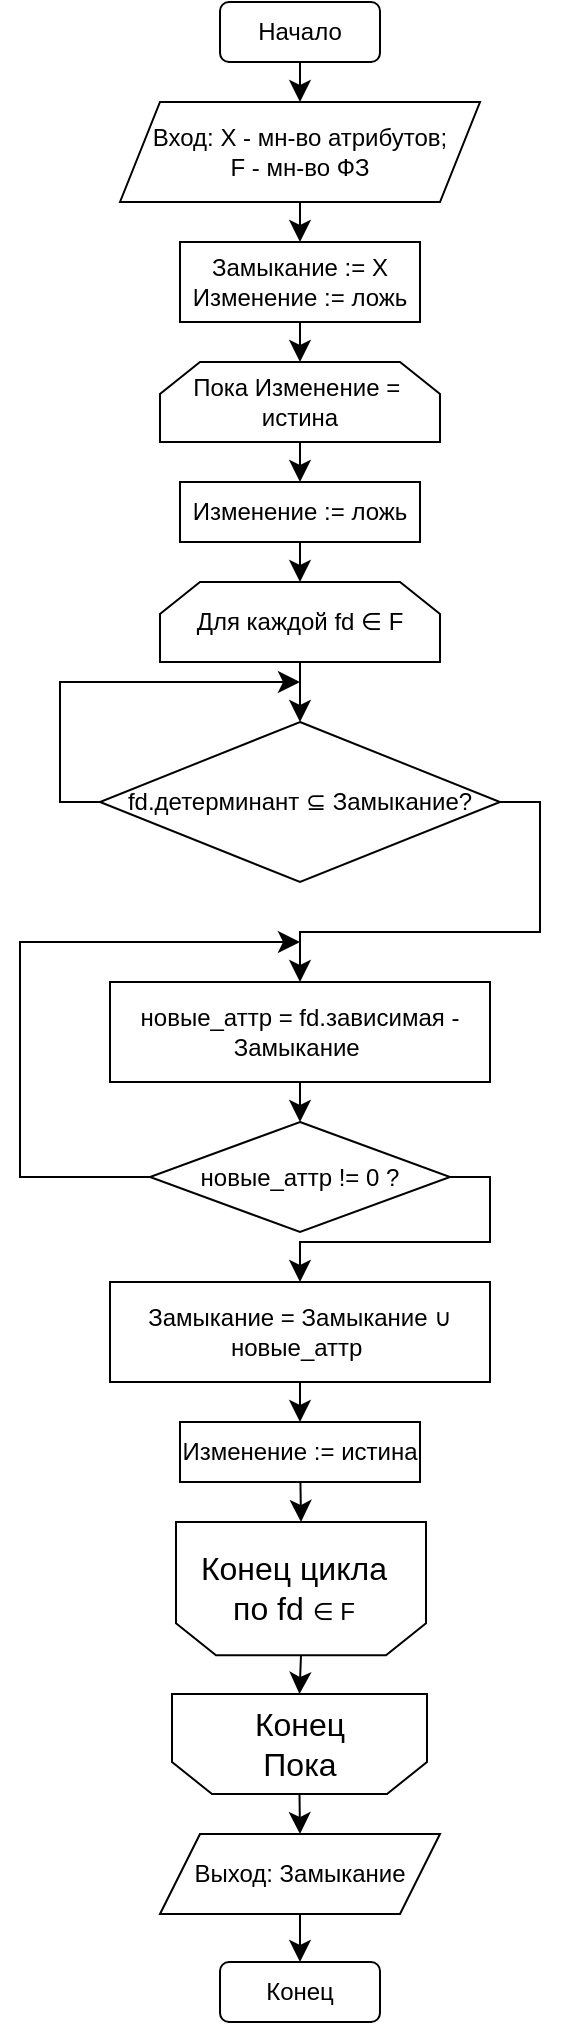 <mxfile version="27.1.1">
  <diagram name="Страница — 1" id="yxvooAZSalY6dUlZ2c_e">
    <mxGraphModel dx="853" dy="1032" grid="1" gridSize="10" guides="1" tooltips="1" connect="1" arrows="1" fold="1" page="1" pageScale="1" pageWidth="827" pageHeight="1169" math="0" shadow="0">
      <root>
        <mxCell id="0" />
        <mxCell id="1" parent="0" />
        <mxCell id="HLJOkULmmG-zA_QJz1kp-19" style="edgeStyle=none;curved=1;rounded=0;orthogonalLoop=1;jettySize=auto;html=1;entryX=0.5;entryY=0;entryDx=0;entryDy=0;fontSize=12;startSize=8;endSize=8;" edge="1" parent="1" source="HLJOkULmmG-zA_QJz1kp-1" target="HLJOkULmmG-zA_QJz1kp-2">
          <mxGeometry relative="1" as="geometry" />
        </mxCell>
        <mxCell id="HLJOkULmmG-zA_QJz1kp-1" value="Начало" style="rounded=1;whiteSpace=wrap;html=1;" vertex="1" parent="1">
          <mxGeometry x="200" y="110" width="80" height="30" as="geometry" />
        </mxCell>
        <mxCell id="HLJOkULmmG-zA_QJz1kp-20" style="edgeStyle=none;curved=1;rounded=0;orthogonalLoop=1;jettySize=auto;html=1;entryX=0.5;entryY=0;entryDx=0;entryDy=0;fontSize=12;startSize=8;endSize=8;" edge="1" parent="1" source="HLJOkULmmG-zA_QJz1kp-2" target="HLJOkULmmG-zA_QJz1kp-3">
          <mxGeometry relative="1" as="geometry" />
        </mxCell>
        <mxCell id="HLJOkULmmG-zA_QJz1kp-2" value="Вход: X - мн-во атрибутов;&lt;div&gt;F - мн-во ФЗ&lt;/div&gt;" style="shape=parallelogram;perimeter=parallelogramPerimeter;whiteSpace=wrap;html=1;fixedSize=1;" vertex="1" parent="1">
          <mxGeometry x="150" y="160" width="180" height="50" as="geometry" />
        </mxCell>
        <mxCell id="HLJOkULmmG-zA_QJz1kp-21" style="edgeStyle=none;curved=1;rounded=0;orthogonalLoop=1;jettySize=auto;html=1;entryX=0.5;entryY=0;entryDx=0;entryDy=0;fontSize=12;startSize=8;endSize=8;" edge="1" parent="1" source="HLJOkULmmG-zA_QJz1kp-3" target="HLJOkULmmG-zA_QJz1kp-4">
          <mxGeometry relative="1" as="geometry" />
        </mxCell>
        <mxCell id="HLJOkULmmG-zA_QJz1kp-3" value="Замыкание := X&lt;div&gt;Изменение := ложь&lt;/div&gt;" style="rounded=0;whiteSpace=wrap;html=1;" vertex="1" parent="1">
          <mxGeometry x="180" y="230" width="120" height="40" as="geometry" />
        </mxCell>
        <mxCell id="HLJOkULmmG-zA_QJz1kp-22" style="edgeStyle=none;curved=1;rounded=0;orthogonalLoop=1;jettySize=auto;html=1;entryX=0.5;entryY=0;entryDx=0;entryDy=0;fontSize=12;startSize=8;endSize=8;" edge="1" parent="1" source="HLJOkULmmG-zA_QJz1kp-4" target="HLJOkULmmG-zA_QJz1kp-5">
          <mxGeometry relative="1" as="geometry" />
        </mxCell>
        <mxCell id="HLJOkULmmG-zA_QJz1kp-4" value="Пока Изменение =&amp;nbsp;&lt;div&gt;истина&lt;/div&gt;" style="shape=loopLimit;whiteSpace=wrap;html=1;" vertex="1" parent="1">
          <mxGeometry x="170" y="290" width="140" height="40" as="geometry" />
        </mxCell>
        <mxCell id="HLJOkULmmG-zA_QJz1kp-23" style="edgeStyle=none;curved=1;rounded=0;orthogonalLoop=1;jettySize=auto;html=1;entryX=0.5;entryY=0;entryDx=0;entryDy=0;fontSize=12;startSize=8;endSize=8;" edge="1" parent="1" source="HLJOkULmmG-zA_QJz1kp-5" target="HLJOkULmmG-zA_QJz1kp-6">
          <mxGeometry relative="1" as="geometry" />
        </mxCell>
        <mxCell id="HLJOkULmmG-zA_QJz1kp-5" value="&lt;div&gt;Изменение := ложь&lt;/div&gt;" style="rounded=0;whiteSpace=wrap;html=1;" vertex="1" parent="1">
          <mxGeometry x="180" y="350" width="120" height="30" as="geometry" />
        </mxCell>
        <mxCell id="HLJOkULmmG-zA_QJz1kp-24" style="edgeStyle=none;curved=1;rounded=0;orthogonalLoop=1;jettySize=auto;html=1;entryX=0.5;entryY=0;entryDx=0;entryDy=0;fontSize=12;startSize=8;endSize=8;" edge="1" parent="1" source="HLJOkULmmG-zA_QJz1kp-6" target="HLJOkULmmG-zA_QJz1kp-7">
          <mxGeometry relative="1" as="geometry" />
        </mxCell>
        <mxCell id="HLJOkULmmG-zA_QJz1kp-6" value="Для каждой fd&amp;nbsp;∈ F" style="shape=loopLimit;whiteSpace=wrap;html=1;" vertex="1" parent="1">
          <mxGeometry x="170" y="400" width="140" height="40" as="geometry" />
        </mxCell>
        <mxCell id="HLJOkULmmG-zA_QJz1kp-9" style="edgeStyle=orthogonalEdgeStyle;rounded=0;orthogonalLoop=1;jettySize=auto;html=1;fontSize=12;startSize=8;endSize=8;entryX=0.5;entryY=0;entryDx=0;entryDy=0;exitX=1;exitY=0.5;exitDx=0;exitDy=0;" edge="1" parent="1" source="HLJOkULmmG-zA_QJz1kp-7" target="HLJOkULmmG-zA_QJz1kp-10">
          <mxGeometry relative="1" as="geometry">
            <mxPoint x="400" y="630" as="targetPoint" />
          </mxGeometry>
        </mxCell>
        <mxCell id="HLJOkULmmG-zA_QJz1kp-25" style="edgeStyle=orthogonalEdgeStyle;rounded=0;orthogonalLoop=1;jettySize=auto;html=1;fontSize=12;startSize=8;endSize=8;exitX=0;exitY=0.5;exitDx=0;exitDy=0;" edge="1" parent="1" source="HLJOkULmmG-zA_QJz1kp-7">
          <mxGeometry relative="1" as="geometry">
            <mxPoint x="240" y="450.0" as="targetPoint" />
            <Array as="points">
              <mxPoint x="120" y="510" />
              <mxPoint x="120" y="450" />
            </Array>
          </mxGeometry>
        </mxCell>
        <mxCell id="HLJOkULmmG-zA_QJz1kp-7" value="fd.детерминант ⊆ Замыкание?" style="rhombus;whiteSpace=wrap;html=1;" vertex="1" parent="1">
          <mxGeometry x="140" y="470" width="200" height="80" as="geometry" />
        </mxCell>
        <mxCell id="HLJOkULmmG-zA_QJz1kp-18" style="edgeStyle=none;curved=1;rounded=0;orthogonalLoop=1;jettySize=auto;html=1;exitX=0.5;exitY=1;exitDx=0;exitDy=0;entryX=0.5;entryY=0;entryDx=0;entryDy=0;fontSize=12;startSize=8;endSize=8;" edge="1" parent="1" source="HLJOkULmmG-zA_QJz1kp-10" target="HLJOkULmmG-zA_QJz1kp-11">
          <mxGeometry relative="1" as="geometry" />
        </mxCell>
        <mxCell id="HLJOkULmmG-zA_QJz1kp-10" value="новые_аттр = fd.зависимая - Замыкание&amp;nbsp;" style="rounded=0;whiteSpace=wrap;html=1;" vertex="1" parent="1">
          <mxGeometry x="145" y="600" width="190" height="50" as="geometry" />
        </mxCell>
        <mxCell id="HLJOkULmmG-zA_QJz1kp-12" style="edgeStyle=orthogonalEdgeStyle;rounded=0;orthogonalLoop=1;jettySize=auto;html=1;fontSize=12;startSize=8;endSize=8;entryX=0.5;entryY=0;entryDx=0;entryDy=0;exitX=1;exitY=0.5;exitDx=0;exitDy=0;" edge="1" parent="1" source="HLJOkULmmG-zA_QJz1kp-11" target="HLJOkULmmG-zA_QJz1kp-13">
          <mxGeometry relative="1" as="geometry">
            <mxPoint x="580" y="820" as="targetPoint" />
            <Array as="points">
              <mxPoint x="335" y="698" />
              <mxPoint x="335" y="730" />
              <mxPoint x="240" y="730" />
            </Array>
          </mxGeometry>
        </mxCell>
        <mxCell id="HLJOkULmmG-zA_QJz1kp-30" style="edgeStyle=orthogonalEdgeStyle;rounded=0;orthogonalLoop=1;jettySize=auto;html=1;fontSize=12;startSize=8;endSize=8;exitX=0;exitY=0.5;exitDx=0;exitDy=0;" edge="1" parent="1" source="HLJOkULmmG-zA_QJz1kp-11">
          <mxGeometry relative="1" as="geometry">
            <mxPoint x="240" y="580" as="targetPoint" />
            <Array as="points">
              <mxPoint x="100" y="698" />
              <mxPoint x="100" y="580" />
            </Array>
          </mxGeometry>
        </mxCell>
        <mxCell id="HLJOkULmmG-zA_QJz1kp-11" value="новые_аттр != 0 ?" style="rhombus;whiteSpace=wrap;html=1;" vertex="1" parent="1">
          <mxGeometry x="165" y="670" width="150" height="55" as="geometry" />
        </mxCell>
        <mxCell id="HLJOkULmmG-zA_QJz1kp-26" style="edgeStyle=none;curved=1;rounded=0;orthogonalLoop=1;jettySize=auto;html=1;exitX=0.5;exitY=1;exitDx=0;exitDy=0;entryX=0.5;entryY=0;entryDx=0;entryDy=0;fontSize=12;startSize=8;endSize=8;" edge="1" parent="1" source="HLJOkULmmG-zA_QJz1kp-13" target="HLJOkULmmG-zA_QJz1kp-14">
          <mxGeometry relative="1" as="geometry" />
        </mxCell>
        <mxCell id="HLJOkULmmG-zA_QJz1kp-13" value="Замыкание = Замыкание&amp;nbsp;∪ новые_аттр&amp;nbsp;" style="rounded=0;whiteSpace=wrap;html=1;" vertex="1" parent="1">
          <mxGeometry x="145" y="750" width="190" height="50" as="geometry" />
        </mxCell>
        <mxCell id="HLJOkULmmG-zA_QJz1kp-36" style="edgeStyle=none;curved=1;rounded=0;orthogonalLoop=1;jettySize=auto;html=1;entryX=0.5;entryY=1;entryDx=0;entryDy=0;fontSize=12;startSize=8;endSize=8;" edge="1" parent="1" source="HLJOkULmmG-zA_QJz1kp-14" target="HLJOkULmmG-zA_QJz1kp-16">
          <mxGeometry relative="1" as="geometry" />
        </mxCell>
        <mxCell id="HLJOkULmmG-zA_QJz1kp-14" value="&lt;div&gt;Изменение := истина&lt;/div&gt;" style="rounded=0;whiteSpace=wrap;html=1;" vertex="1" parent="1">
          <mxGeometry x="180" y="820" width="120" height="30" as="geometry" />
        </mxCell>
        <mxCell id="HLJOkULmmG-zA_QJz1kp-28" value="0" style="group" vertex="1" connectable="0" parent="1">
          <mxGeometry x="175" y="870" width="155" height="80" as="geometry" />
        </mxCell>
        <mxCell id="HLJOkULmmG-zA_QJz1kp-16" value="" style="shape=loopLimit;whiteSpace=wrap;html=1;rotation=-180;" vertex="1" parent="HLJOkULmmG-zA_QJz1kp-28">
          <mxGeometry x="3" width="125" height="66.667" as="geometry" />
        </mxCell>
        <mxCell id="HLJOkULmmG-zA_QJz1kp-17" value="Конец цикла по fd&amp;nbsp;&lt;span style=&quot;font-size: 12px;&quot;&gt;∈ F&lt;/span&gt;" style="text;strokeColor=none;fillColor=none;html=1;align=center;verticalAlign=middle;whiteSpace=wrap;rounded=0;fontSize=16;" vertex="1" parent="HLJOkULmmG-zA_QJz1kp-28">
          <mxGeometry x="14.38" y="6.667" width="96.25" height="53.333" as="geometry" />
        </mxCell>
        <mxCell id="HLJOkULmmG-zA_QJz1kp-31" value="" style="group" vertex="1" connectable="0" parent="1">
          <mxGeometry x="176" y="956" width="127.5" height="50" as="geometry" />
        </mxCell>
        <mxCell id="HLJOkULmmG-zA_QJz1kp-32" value="" style="shape=loopLimit;whiteSpace=wrap;html=1;rotation=-180;" vertex="1" parent="HLJOkULmmG-zA_QJz1kp-31">
          <mxGeometry width="127.5" height="50" as="geometry" />
        </mxCell>
        <mxCell id="HLJOkULmmG-zA_QJz1kp-33" value="Конец Пока" style="text;strokeColor=none;fillColor=none;html=1;align=center;verticalAlign=middle;whiteSpace=wrap;rounded=0;fontSize=16;" vertex="1" parent="HLJOkULmmG-zA_QJz1kp-31">
          <mxGeometry x="19.536" y="8.333" width="88.427" height="33.333" as="geometry" />
        </mxCell>
        <mxCell id="HLJOkULmmG-zA_QJz1kp-34" style="edgeStyle=none;curved=1;rounded=0;orthogonalLoop=1;jettySize=auto;html=1;entryX=0.5;entryY=1;entryDx=0;entryDy=0;fontSize=12;startSize=8;endSize=8;exitX=0.5;exitY=0;exitDx=0;exitDy=0;" edge="1" parent="1" source="HLJOkULmmG-zA_QJz1kp-16" target="HLJOkULmmG-zA_QJz1kp-32">
          <mxGeometry relative="1" as="geometry" />
        </mxCell>
        <mxCell id="HLJOkULmmG-zA_QJz1kp-40" style="edgeStyle=none;curved=1;rounded=0;orthogonalLoop=1;jettySize=auto;html=1;entryX=0.5;entryY=0;entryDx=0;entryDy=0;fontSize=12;startSize=8;endSize=8;" edge="1" parent="1" source="HLJOkULmmG-zA_QJz1kp-37" target="HLJOkULmmG-zA_QJz1kp-39">
          <mxGeometry relative="1" as="geometry" />
        </mxCell>
        <mxCell id="HLJOkULmmG-zA_QJz1kp-37" value="Выход: Замыкание" style="shape=parallelogram;perimeter=parallelogramPerimeter;whiteSpace=wrap;html=1;fixedSize=1;" vertex="1" parent="1">
          <mxGeometry x="170" y="1026" width="140" height="40" as="geometry" />
        </mxCell>
        <mxCell id="HLJOkULmmG-zA_QJz1kp-38" style="edgeStyle=none;curved=1;rounded=0;orthogonalLoop=1;jettySize=auto;html=1;entryX=0.5;entryY=0;entryDx=0;entryDy=0;fontSize=12;startSize=8;endSize=8;exitX=0.5;exitY=0;exitDx=0;exitDy=0;" edge="1" parent="1" source="HLJOkULmmG-zA_QJz1kp-32" target="HLJOkULmmG-zA_QJz1kp-37">
          <mxGeometry relative="1" as="geometry" />
        </mxCell>
        <mxCell id="HLJOkULmmG-zA_QJz1kp-39" value="Конец" style="rounded=1;whiteSpace=wrap;html=1;" vertex="1" parent="1">
          <mxGeometry x="200" y="1090" width="80" height="30" as="geometry" />
        </mxCell>
      </root>
    </mxGraphModel>
  </diagram>
</mxfile>
